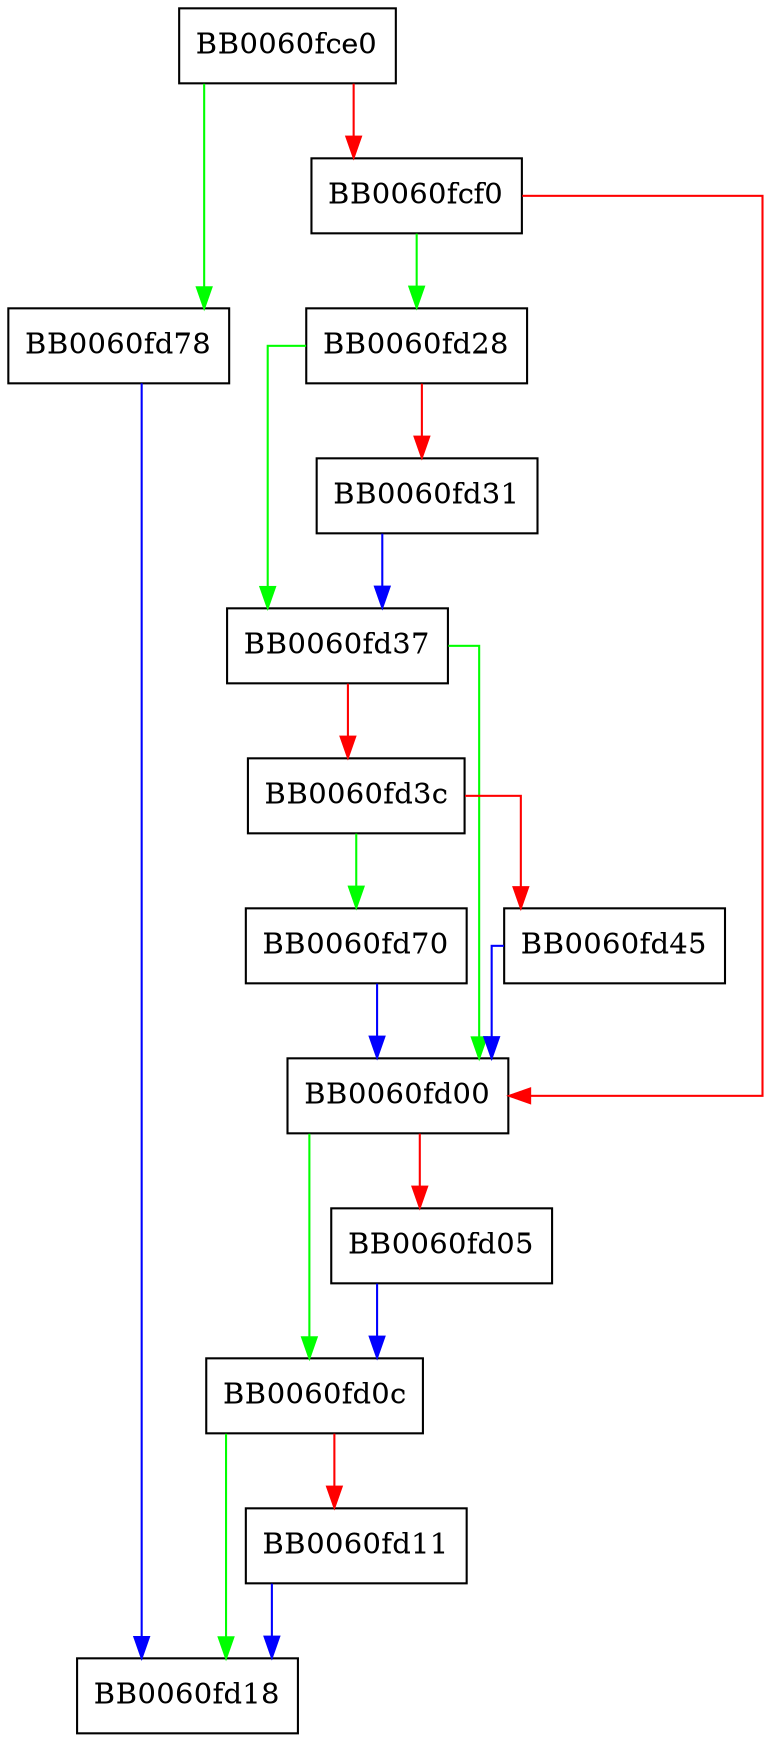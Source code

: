 digraph OCSP_single_get0_status {
  node [shape="box"];
  graph [splines=ortho];
  BB0060fce0 -> BB0060fd78 [color="green"];
  BB0060fce0 -> BB0060fcf0 [color="red"];
  BB0060fcf0 -> BB0060fd28 [color="green"];
  BB0060fcf0 -> BB0060fd00 [color="red"];
  BB0060fd00 -> BB0060fd0c [color="green"];
  BB0060fd00 -> BB0060fd05 [color="red"];
  BB0060fd05 -> BB0060fd0c [color="blue"];
  BB0060fd0c -> BB0060fd18 [color="green"];
  BB0060fd0c -> BB0060fd11 [color="red"];
  BB0060fd11 -> BB0060fd18 [color="blue"];
  BB0060fd28 -> BB0060fd37 [color="green"];
  BB0060fd28 -> BB0060fd31 [color="red"];
  BB0060fd31 -> BB0060fd37 [color="blue"];
  BB0060fd37 -> BB0060fd00 [color="green"];
  BB0060fd37 -> BB0060fd3c [color="red"];
  BB0060fd3c -> BB0060fd70 [color="green"];
  BB0060fd3c -> BB0060fd45 [color="red"];
  BB0060fd45 -> BB0060fd00 [color="blue"];
  BB0060fd70 -> BB0060fd00 [color="blue"];
  BB0060fd78 -> BB0060fd18 [color="blue"];
}